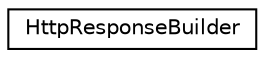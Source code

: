 digraph "Graphical Class Hierarchy"
{
  edge [fontname="Helvetica",fontsize="10",labelfontname="Helvetica",labelfontsize="10"];
  node [fontname="Helvetica",fontsize="10",shape=record];
  rankdir="LR";
  Node0 [label="HttpResponseBuilder",height=0.2,width=0.4,color="black", fillcolor="white", style="filled",URL="$classHttpResponseBuilder.html",tooltip="A fancier version of a builder pattern, allowing for cascade calls of it&#39;s methods. Build a HttpResponse. Absoulte minimum to create a HttpResponse is to set it&#39;s StatusCode. Does not remember values of HttpRequest after returning it to the user. "];
}
